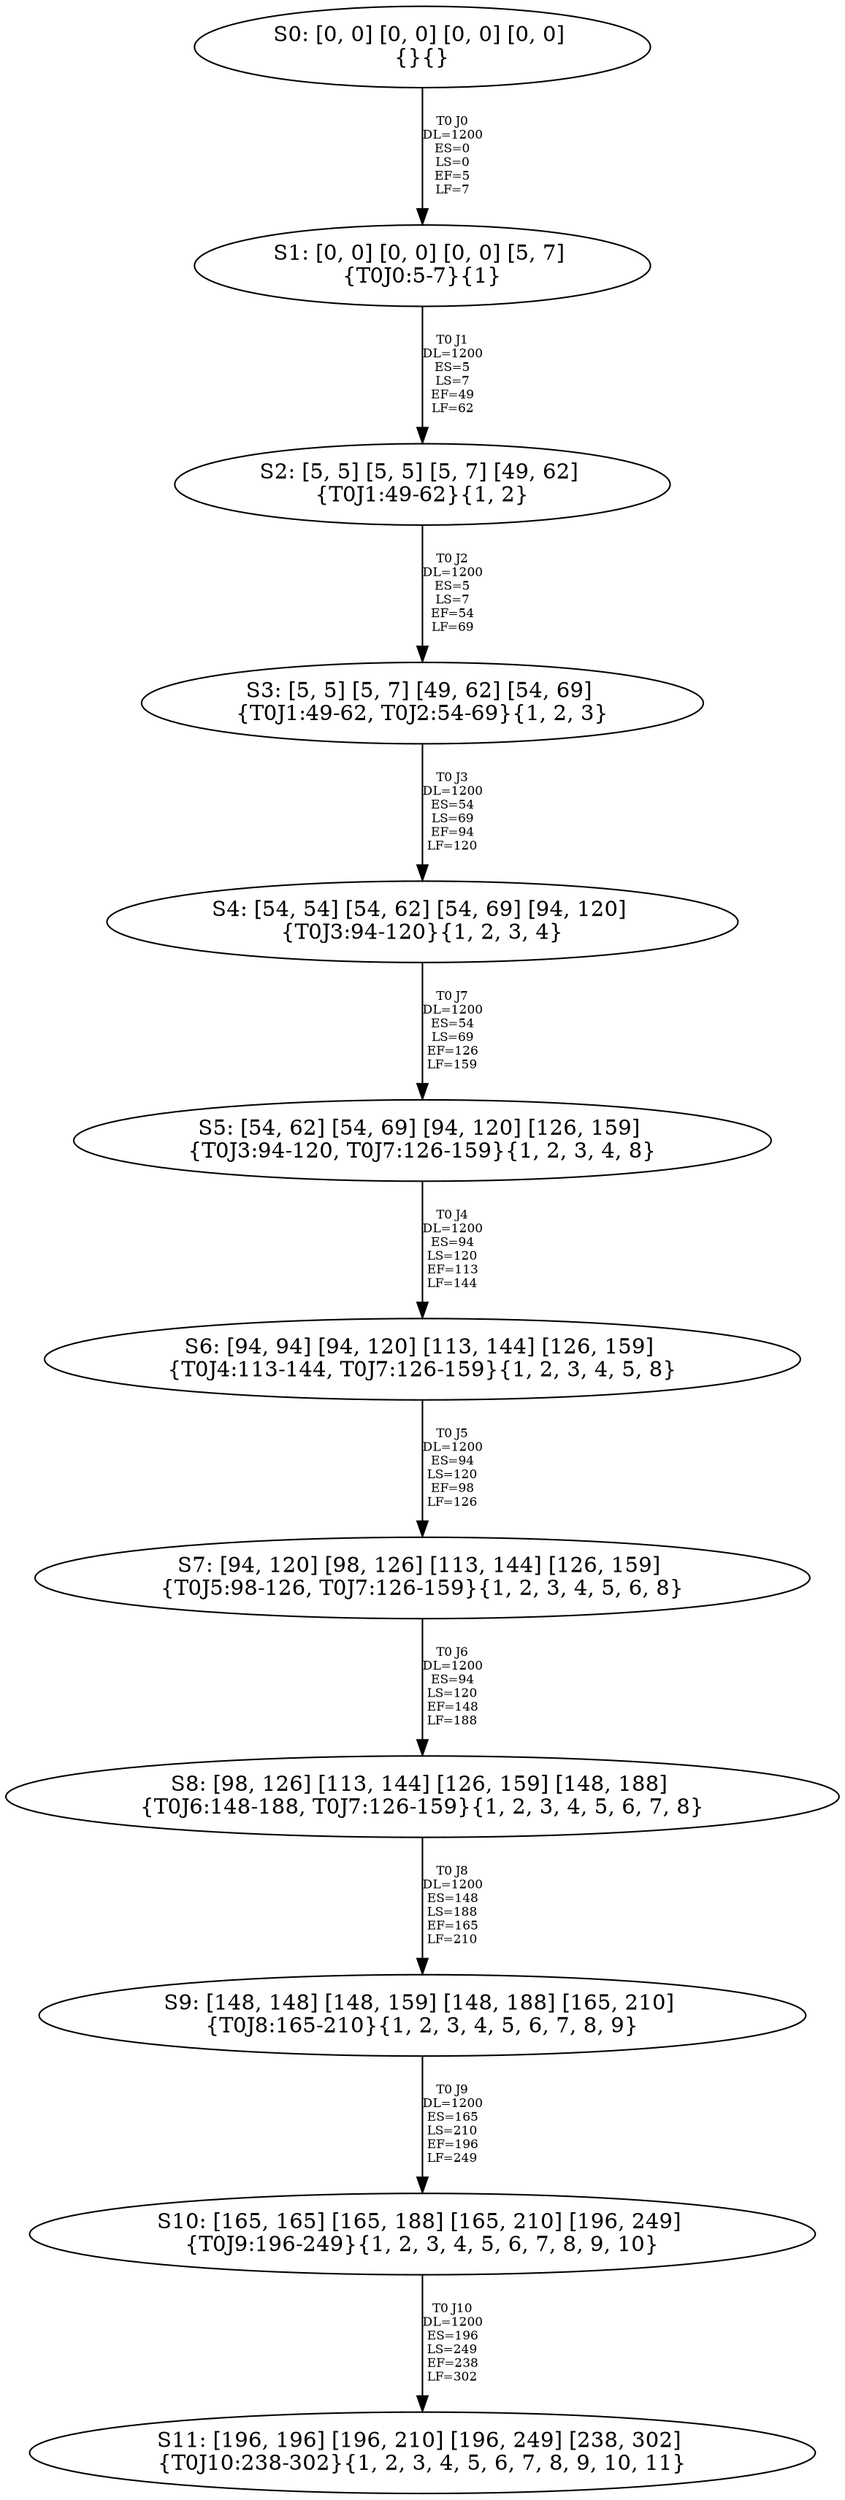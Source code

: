 digraph {
	S0[label="S0: [0, 0] [0, 0] [0, 0] [0, 0] \n{}{}"];
	S1[label="S1: [0, 0] [0, 0] [0, 0] [5, 7] \n{T0J0:5-7}{1}"];
	S2[label="S2: [5, 5] [5, 5] [5, 7] [49, 62] \n{T0J1:49-62}{1, 2}"];
	S3[label="S3: [5, 5] [5, 7] [49, 62] [54, 69] \n{T0J1:49-62, T0J2:54-69}{1, 2, 3}"];
	S4[label="S4: [54, 54] [54, 62] [54, 69] [94, 120] \n{T0J3:94-120}{1, 2, 3, 4}"];
	S5[label="S5: [54, 62] [54, 69] [94, 120] [126, 159] \n{T0J3:94-120, T0J7:126-159}{1, 2, 3, 4, 8}"];
	S6[label="S6: [94, 94] [94, 120] [113, 144] [126, 159] \n{T0J4:113-144, T0J7:126-159}{1, 2, 3, 4, 5, 8}"];
	S7[label="S7: [94, 120] [98, 126] [113, 144] [126, 159] \n{T0J5:98-126, T0J7:126-159}{1, 2, 3, 4, 5, 6, 8}"];
	S8[label="S8: [98, 126] [113, 144] [126, 159] [148, 188] \n{T0J6:148-188, T0J7:126-159}{1, 2, 3, 4, 5, 6, 7, 8}"];
	S9[label="S9: [148, 148] [148, 159] [148, 188] [165, 210] \n{T0J8:165-210}{1, 2, 3, 4, 5, 6, 7, 8, 9}"];
	S10[label="S10: [165, 165] [165, 188] [165, 210] [196, 249] \n{T0J9:196-249}{1, 2, 3, 4, 5, 6, 7, 8, 9, 10}"];
	S11[label="S11: [196, 196] [196, 210] [196, 249] [238, 302] \n{T0J10:238-302}{1, 2, 3, 4, 5, 6, 7, 8, 9, 10, 11}"];
	S0 -> S1[label="T0 J0\nDL=1200\nES=0\nLS=0\nEF=5\nLF=7",fontsize=8];
	S1 -> S2[label="T0 J1\nDL=1200\nES=5\nLS=7\nEF=49\nLF=62",fontsize=8];
	S2 -> S3[label="T0 J2\nDL=1200\nES=5\nLS=7\nEF=54\nLF=69",fontsize=8];
	S3 -> S4[label="T0 J3\nDL=1200\nES=54\nLS=69\nEF=94\nLF=120",fontsize=8];
	S4 -> S5[label="T0 J7\nDL=1200\nES=54\nLS=69\nEF=126\nLF=159",fontsize=8];
	S5 -> S6[label="T0 J4\nDL=1200\nES=94\nLS=120\nEF=113\nLF=144",fontsize=8];
	S6 -> S7[label="T0 J5\nDL=1200\nES=94\nLS=120\nEF=98\nLF=126",fontsize=8];
	S7 -> S8[label="T0 J6\nDL=1200\nES=94\nLS=120\nEF=148\nLF=188",fontsize=8];
	S8 -> S9[label="T0 J8\nDL=1200\nES=148\nLS=188\nEF=165\nLF=210",fontsize=8];
	S9 -> S10[label="T0 J9\nDL=1200\nES=165\nLS=210\nEF=196\nLF=249",fontsize=8];
	S10 -> S11[label="T0 J10\nDL=1200\nES=196\nLS=249\nEF=238\nLF=302",fontsize=8];
}
